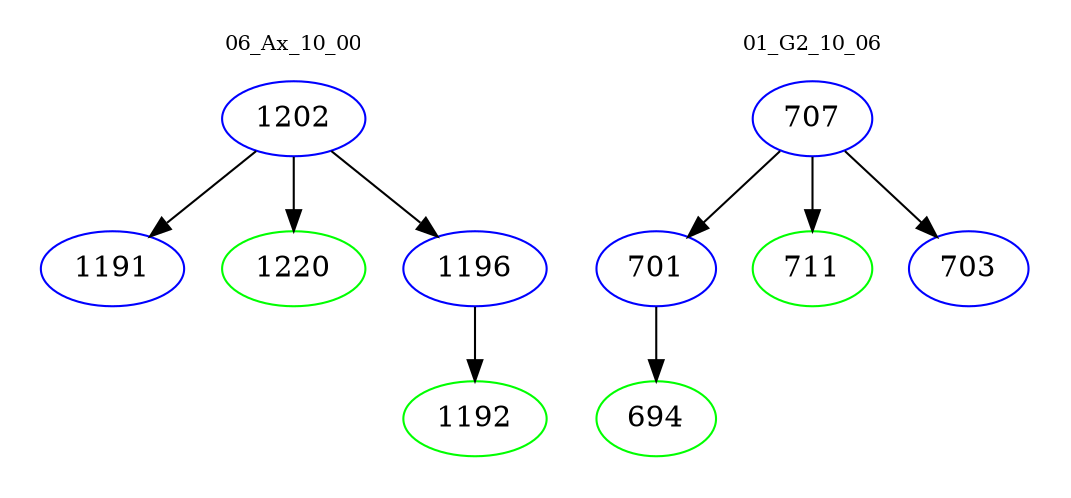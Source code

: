 digraph{
subgraph cluster_0 {
color = white
label = "06_Ax_10_00";
fontsize=10;
T0_1202 [label="1202", color="blue"]
T0_1202 -> T0_1191 [color="black"]
T0_1191 [label="1191", color="blue"]
T0_1202 -> T0_1220 [color="black"]
T0_1220 [label="1220", color="green"]
T0_1202 -> T0_1196 [color="black"]
T0_1196 [label="1196", color="blue"]
T0_1196 -> T0_1192 [color="black"]
T0_1192 [label="1192", color="green"]
}
subgraph cluster_1 {
color = white
label = "01_G2_10_06";
fontsize=10;
T1_707 [label="707", color="blue"]
T1_707 -> T1_701 [color="black"]
T1_701 [label="701", color="blue"]
T1_701 -> T1_694 [color="black"]
T1_694 [label="694", color="green"]
T1_707 -> T1_711 [color="black"]
T1_711 [label="711", color="green"]
T1_707 -> T1_703 [color="black"]
T1_703 [label="703", color="blue"]
}
}
